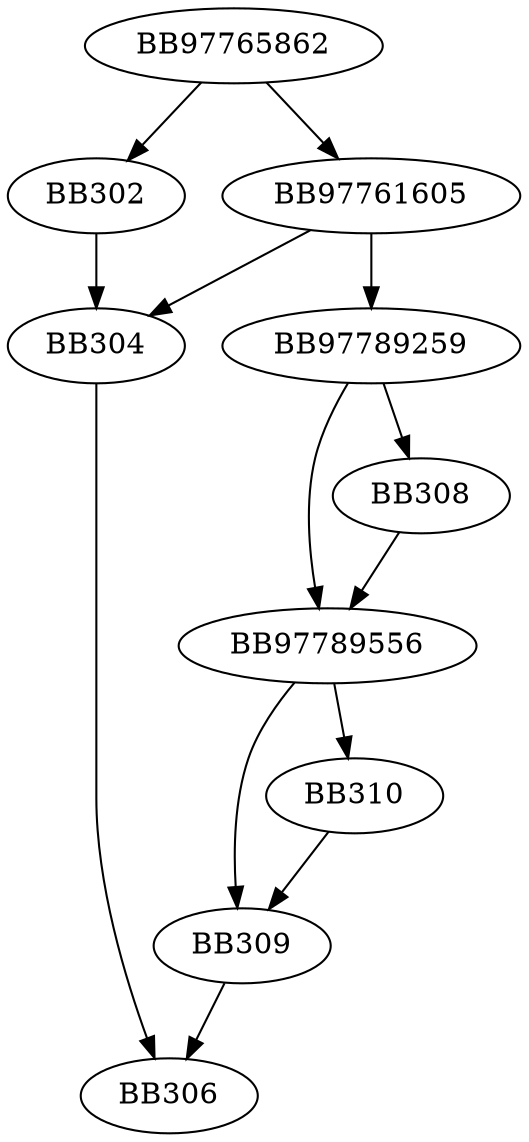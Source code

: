 digraph G{
	BB97765862->BB302;
	BB97765862->BB97761605;
	BB302->BB304;
	BB97761605->BB304;
	BB97761605->BB97789259;
	BB304->BB306;
	BB97789259->BB97789556;
	BB97789259->BB308;
	BB308->BB97789556;
	BB97789556->BB309;
	BB97789556->BB310;
	BB310->BB309;
	BB309->BB306;
}
